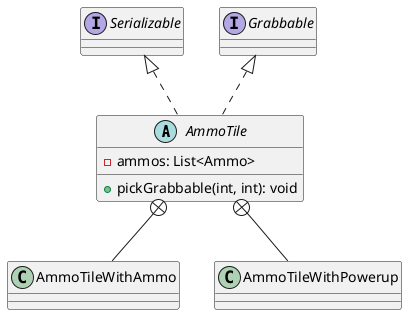 @startuml

abstract class AmmoTile implements Serializable, Grabbable{
    - ammos: List<Ammo>
    __
    + pickGrabbable(int, int): void
}

AmmoTile +-- AmmoTileWithAmmo
AmmoTile +-- AmmoTileWithPowerup
@enduml
